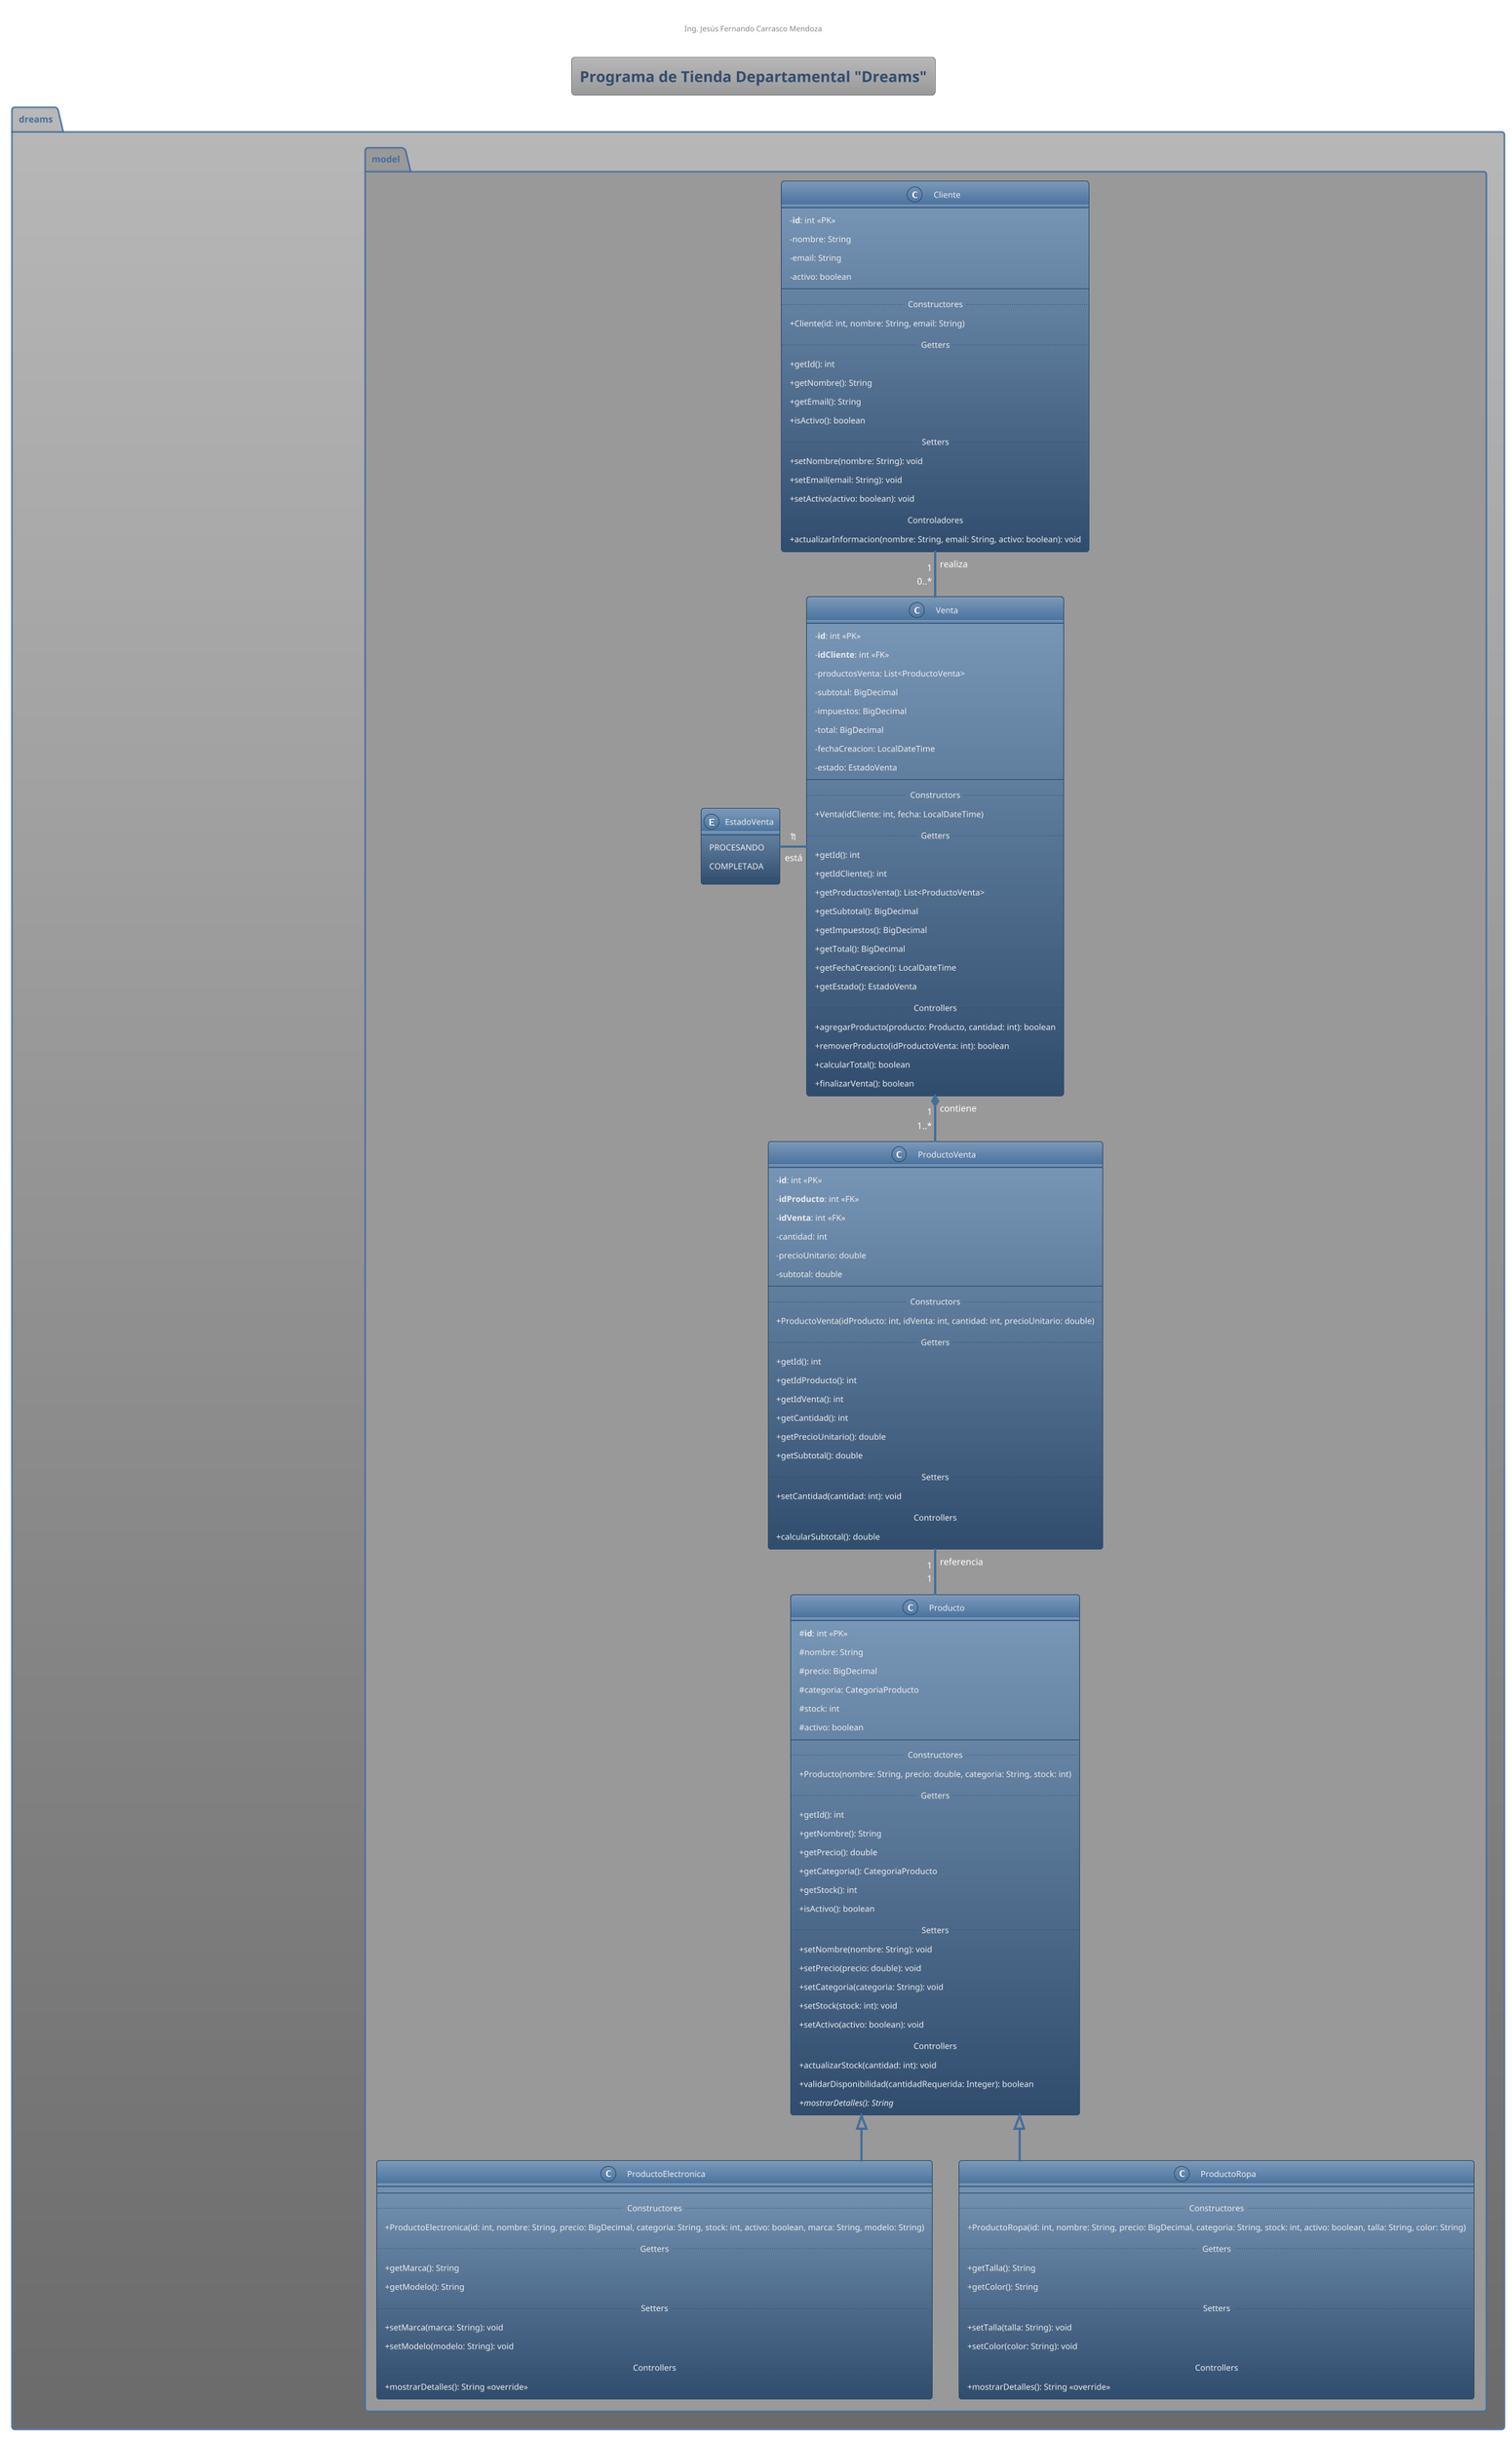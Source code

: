 @startuml dreams

    '=== Estilos ===

    !theme spacelab

    skinparam classAttributeIconSize 0
    skinparam linetype ortho

    '=== Título ===

    title Programa de Tienda Departamental "Dreams"

    '=== Encabezado ===

    center header <color:#888888>Ing. Jesús Fernando Carrasco Mendoza</color>

    '=== Paquetes ===

    package dreams.model #999999 {

        '=== Modelos ===

        +class Cliente {
            - **id**: int <<PK>>
            - nombre: String
            - email: String
            - activo: boolean
            --
            .. Constructores ..
            + Cliente(id: int, nombre: String, email: String)
            .. Getters ..
            + getId(): int
            + getNombre(): String
            + getEmail(): String
            + isActivo(): boolean
            .. Setters ..
            + setNombre(nombre: String): void
            + setEmail(email: String): void
            + setActivo(activo: boolean): void
            .. Controladores ..
            + actualizarInformacion(nombre: String, email: String, activo: boolean): void
        }

        +class Producto {
            # **id**: int <<PK>>
            # nombre: String
            # precio: BigDecimal
            # categoria: CategoriaProducto
            # stock: int
            # activo: boolean
            --
            .. Constructores ..
            + Producto(nombre: String, precio: double, categoria: String, stock: int)
            .. Getters ..
            + getId(): int
            + getNombre(): String
            + getPrecio(): double
            + getCategoria(): CategoriaProducto
            + getStock(): int
            + isActivo(): boolean
            .. Setters ..
            + setNombre(nombre: String): void
            + setPrecio(precio: double): void
            + setCategoria(categoria: String): void
            + setStock(stock: int): void
            + setActivo(activo: boolean): void
            .. Controllers ..
            + actualizarStock(cantidad: int): void
            + validarDisponibilidad(cantidadRequerida: Integer): boolean
            + {abstract} mostrarDetalles(): String
        }

        +class Venta {
            - **id**: int <<PK>>
            - **idCliente**: int <<FK>>
            - productosVenta: List<ProductoVenta>
            - subtotal: BigDecimal
            - impuestos: BigDecimal
            - total: BigDecimal
            - fechaCreacion: LocalDateTime
            - estado: EstadoVenta
            --
            .. Constructors ..
            + Venta(idCliente: int, fecha: LocalDateTime)
            .. Getters ..
            + getId(): int
            + getIdCliente(): int
            + getProductosVenta(): List<ProductoVenta>
            + getSubtotal(): BigDecimal
            + getImpuestos(): BigDecimal
            + getTotal(): BigDecimal
            + getFechaCreacion(): LocalDateTime
            + getEstado(): EstadoVenta
            .. Controllers ..
            + agregarProducto(producto: Producto, cantidad: int): boolean
            + removerProducto(idProductoVenta: int): boolean
            + calcularTotal(): boolean
            + finalizarVenta(): boolean
        }

        +class ProductoVenta {
            - **id**: int <<PK>>
            - **idProducto**: int <<FK>>
            - **idVenta**: int <<FK>>
            - cantidad: int
            - precioUnitario: double
            - subtotal: double
            --
            .. Constructors ..
            + ProductoVenta(idProducto: int, idVenta: int, cantidad: int, precioUnitario: double)
            .. Getters ..
            + getId(): int
            + getIdProducto(): int
            + getIdVenta(): int
            + getCantidad(): int
            + getPrecioUnitario(): double
            + getSubtotal(): double
            .. Setters ..
            + setCantidad(cantidad: int): void
            .. Controllers ..
            + calcularSubtotal(): double
        }

        +class ProductoElectronica extends Producto {
            --
            .. Constructores ..
            + ProductoElectronica(id: int, nombre: String, precio: BigDecimal, categoria: String, stock: int, activo: boolean, marca: String, modelo: String)
            .. Getters ..
            + getMarca(): String
            + getModelo(): String
            .. Setters ..
            + setMarca(marca: String): void
            + setModelo(modelo: String): void
            .. Controllers ..
            + mostrarDetalles(): String <<override>>
        }

        +class ProductoRopa extends Producto {
            --
            .. Constructores ..
            + ProductoRopa(id: int, nombre: String, precio: BigDecimal, categoria: String, stock: int, activo: boolean, talla: String, color: String)
            .. Getters ..
            + getTalla(): String
            + getColor(): String
            .. Setters ..
            + setTalla(talla: String): void
            + setColor(color: String): void
            .. Controllers ..
            + mostrarDetalles(): String <<override>>
        }

        '=== Enumeraciones ===

        enum EstadoVenta {
            PROCESANDO
            COMPLETADA
        }
        
    }

    package dreams.view #888888 {

        '=== Vistas ===

        +class Dreams {
            --
            + mostrarMenuPrincipal(): void
        }

        +class MenuClientes {
            --
            + {static} mostrarMenuClientes(): void
            + {static} crearCliente(): void
            + {static} leerCliente(): void
            + {static} actualizarCliente(): void
            + {static} eliminarCliente(): void
            + {static} listarClientes(): void
        }

        +class MenuProductos {
            --
            + {static} mostrarMenuProductos(): void
            + {static} crearProducto(): void
            + {static} leerProducto(): void
            + {static} actualizarProducto(): void
            + {static} eliminarProducto(): void
            + {static} listarProductos(): void
        }

        +class MenuVentas {
            --
            + {static} mostrarMenuVentas(): void
            + {static} crearVenta(): void
            + {static} leerVenta(): void
            + {static} actualizarVenta(): void
            + {static} eliminarVenta(): void
            + {static} listarVentas(): void
        }

    }

    ' === Relaciones ===

    ' --- Asociaciones simples ---

    Cliente "1" -- "0..*" Venta : realiza /'Un Cliente puede realizar cero o muchas Ventas. Cada Venta es realizada por exactamente un Cliente.'/
    ProductoVenta "1" -- "1" Producto : referencia /'Cada ProductoVenta se refiere a exactamente un Producto. Un Producto puede estar en múltiples ProductoVenta.'/

    ' --- Composiciones ---

    Venta "1" *-- "1..*" ProductoVenta : contiene /'Una Venta se compone de uno o más ProductoVenta. La vida de ProductoVenta depende de la Venta (Composición).'/

    ' --- Herencia (Dependencia) --- (extends marca la herencia)

    'Producto <|-- ProductoElectronica
    'Producto <|-- ProductoRopa

    ' --- Vistas --- Las vistas depende de las otras clases para realizar sus operaciones, pero no tiene una asociación directa de datos con ellas. (ocultas por layout)

    'Cliente <.. MenuClientes as DependenciaMenuClientes : usa
    'Producto <.. MenuProductos as DependenciaMenuProductos : usa
    'Venta <.. MenuVentas as DependenciaMenuVentas : usa

    ' --- Enumeraciones ---

    Venta "1" -left- "1" EstadoVenta : está /'Una Venta tiene exactamente un EstadoVenta. Un EstadoVenta puede ser asociado a cero o muchas Ventas.'/

    ' === Layout ===

    hide @unlinked

@enduml